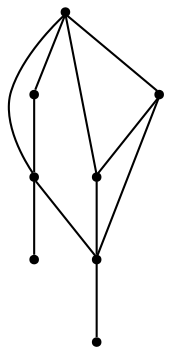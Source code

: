 graph {
  node [shape=point,comment="{\"directed\":false,\"doi\":\"10.1007/978-3-642-18469-7_34\",\"figure\":\"3 (1)\"}"]

  v0 [pos="1076.8888886758396,662.1265601365334"]
  v1 [pos="1026.8475600810832,712.1345422196703"]
  v2 [pos="1076.8888886758396,928.8357979132633"]
  v3 [pos="1026.8474964502839,878.8278158301264"]
  v4 [pos="860.0431738524286,712.1345422196702"]
  v5 [pos="860.0431738524286,878.8278158301264"]
  v6 [pos="810.001877073072,928.8357979132633"]
  v7 [pos="810.0018770730721,662.1265601365334"]

  v0 -- v1 [id="-1",pos="1076.8888886758396,662.1265601365334 1026.8475600810832,712.1345422196703 1026.8475600810832,712.1345422196703 1026.8475600810832,712.1345422196703"]
  v6 -- v2 [id="-2",pos="810.001877073072,928.8357979132633 1076.8888886758396,928.8357979132633 1076.8888886758396,928.8357979132633 1076.8888886758396,928.8357979132633"]
  v6 -- v7 [id="-3",pos="810.001877073072,928.8357979132633 810.0018770730721,662.1265601365334 810.0018770730721,662.1265601365334 810.0018770730721,662.1265601365334"]
  v7 -- v0 [id="-6",pos="810.0018770730721,662.1265601365334 1076.8888886758396,662.1265601365334 1076.8888886758396,662.1265601365334 1076.8888886758396,662.1265601365334"]
  v6 -- v5 [id="-8",pos="810.001877073072,928.8357979132633 860.0431738524286,878.8278158301264 860.0431738524286,878.8278158301264 860.0431738524286,878.8278158301264"]
  v7 -- v4 [id="-9",pos="810.0018770730721,662.1265601365334 860.0431738524286,712.1345422196702 860.0431738524286,712.1345422196702 860.0431738524286,712.1345422196702"]
  v6 -- v4 [id="-10",pos="810.001877073072,928.8357979132633 860.0431738524286,712.1345422196702 860.0431738524286,712.1345422196702 860.0431738524286,712.1345422196702"]
  v5 -- v2 [id="-11",pos="860.0431738524286,878.8278158301264 1076.8888886758396,928.8357979132633 1076.8888886758396,928.8357979132633 1076.8888886758396,928.8357979132633"]
  v4 -- v0 [id="-12",pos="860.0431738524286,712.1345422196702 1076.8888886758396,662.1265601365334 1076.8888886758396,662.1265601365334 1076.8888886758396,662.1265601365334"]
  v2 -- v0 [id="-13",pos="1076.8888886758396,928.8357979132633 1076.8888886758396,662.1265601365334 1076.8888886758396,662.1265601365334 1076.8888886758396,662.1265601365334"]
  v2 -- v3 [id="-15",pos="1076.8888886758396,928.8357979132633 1026.8474964502839,878.8278158301264 1026.8474964502839,878.8278158301264 1026.8474964502839,878.8278158301264"]
}
